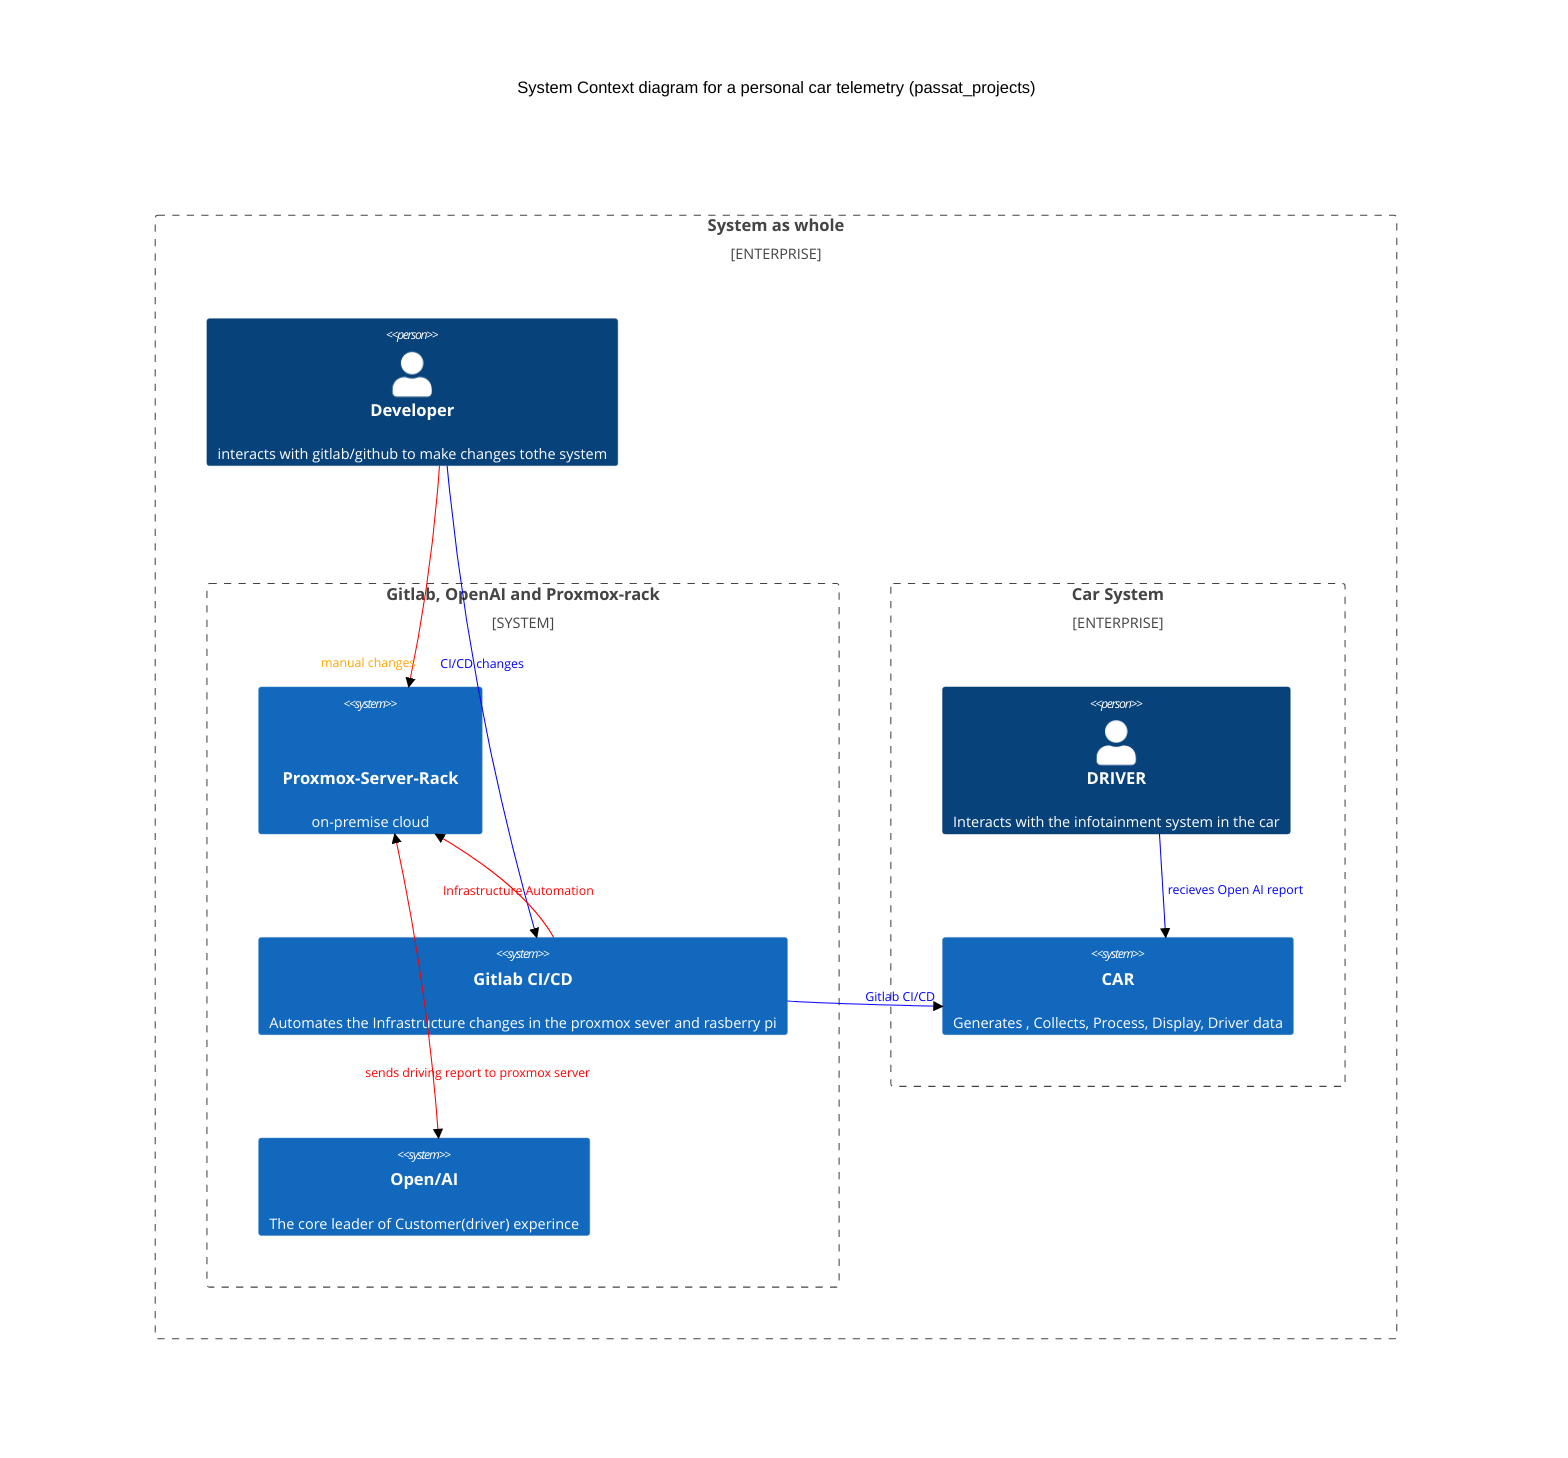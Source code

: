 ---
config:
  theme: neutral
---
C4Context
      title System Context diagram for a personal car telemetry (passat_projects) 
      Enterprise_Boundary(b0, "System as whole") {
          Person(dev1, "Developer", "interacts with gitlab/github to make changes tothe system")
          System_Boundary("b3", "Gitlab, OpenAI and Proxmox-rack")
          {
            System("proxmoxSystem","Proxmox-Server-Rack","on-premise cloud","self")
            System("gitlabSystem","Gitlab CI/CD","Automates the Infrastructure changes in the proxmox sever and rasberry pi ",)
            System("openaiSystem","Open/AI","The core leader of Customer(driver) experince",)
          }
          Enterprise_Boundary(b1, "Car System")
          {
            Person(driver1, "DRIVER", "Interacts with the infotainment system in the car")
            System(carSystem, "CAR", "Generates , Collects, Process, Display, Driver data ")
          }
      }
      Rel(driver1,carSystem, "recieves Open AI report")  
      Rel(dev1, gitlabSystem, "CI/CD changes")
      Rel(dev1, proxmoxSystem, "manual changes")
      Rel(gitlabSystem, carSystem, "Gitlab CI/CD")
      Rel(gitlabSystem,proxmoxSystem, "Infrastructure Automation")
      BiRel(openaiSystem, proxmoxSystem, "sends driving report to proxmox server ")



      UpdateElementStyle(customerA, $fontColor="red", $bgColor="grey", $borderColor="red")
      UpdateRelStyle(driver1,carSystem, $textColor="blue", $lineColor="blue", $offsetX="5")
      UpdateRelStyle(gitlabSystem, carSystem, $textColor="blue", $lineColor="blue", $offsetY="-10")
      UpdateRelStyle(dev1, gitlabSystem,  $textColor="blue", $lineColor="blue", $offsetY="-40", $offsetX="-50")
      UpdateRelStyle(gitlabSystem,proxmoxSystem, $textColor="red", $lineColor="red", $offsetX="-50", $offsetY="1")
      UpdateRelStyle(openaiSystem, proxmoxSystem, $textColor="red", $lineColor="red", $offsetX="-50", $offsetY="80")
      UpdateRelStyle(dev1, proxmoxSystem, $textColor="orange", $lineColor="red", $offsetX="-100", $offsetY="80")